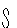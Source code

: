beginfig(3)
pickup penround scaled 0.5;
z1=(1,2);
z2=(2,0);
z3=(3,2);
z4=(1.5,5);
z5=(2,7);
z6=(3,5);
draw z1{down}..z2..z3..z4..z5..{down}z6;
endfig;
end